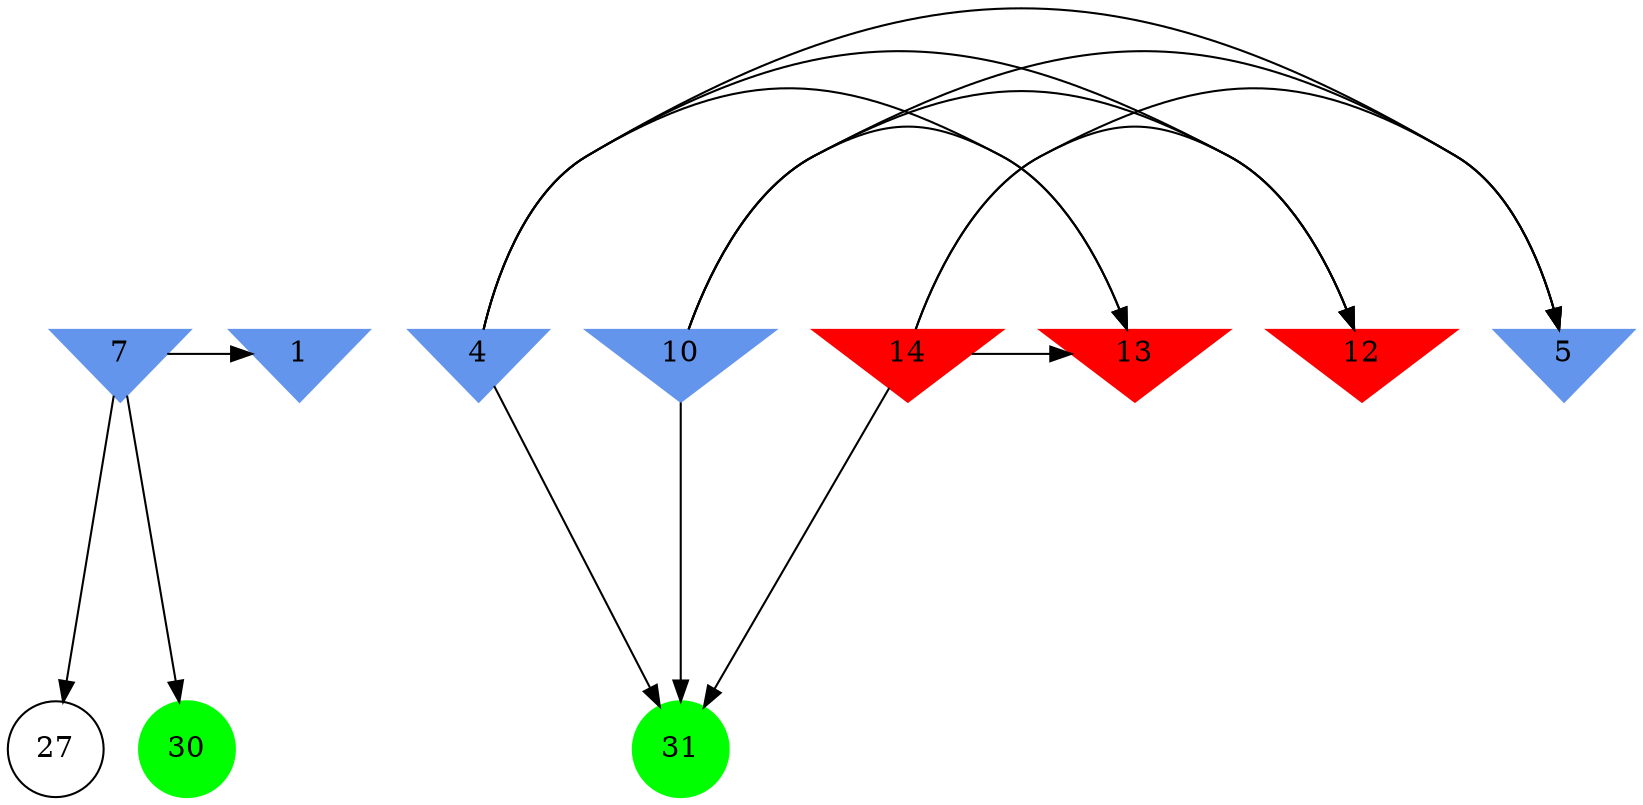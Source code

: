 digraph brain {
	ranksep=2.0;
	1 [shape=invtriangle,style=filled,color=cornflowerblue];
	4 [shape=invtriangle,style=filled,color=cornflowerblue];
	5 [shape=invtriangle,style=filled,color=cornflowerblue];
	7 [shape=invtriangle,style=filled,color=cornflowerblue];
	10 [shape=invtriangle,style=filled,color=cornflowerblue];
	12 [shape=invtriangle,style=filled,color=red];
	13 [shape=invtriangle,style=filled,color=red];
	14 [shape=invtriangle,style=filled,color=red];
	27 [shape=circle,color=black];
	30 [shape=circle,style=filled,color=green];
	31 [shape=circle,style=filled,color=green];
	7	->	27;
	7	->	1;
	7	->	30;
	4	->	12;
	4	->	5;
	4	->	13;
	4	->	31;
	10	->	12;
	10	->	5;
	10	->	13;
	10	->	31;
	14	->	12;
	14	->	5;
	14	->	13;
	14	->	31;
	{ rank=same; 1; 4; 5; 7; 10; 12; 13; 14; }
	{ rank=same; 27; }
	{ rank=same; 30; 31; }
}
